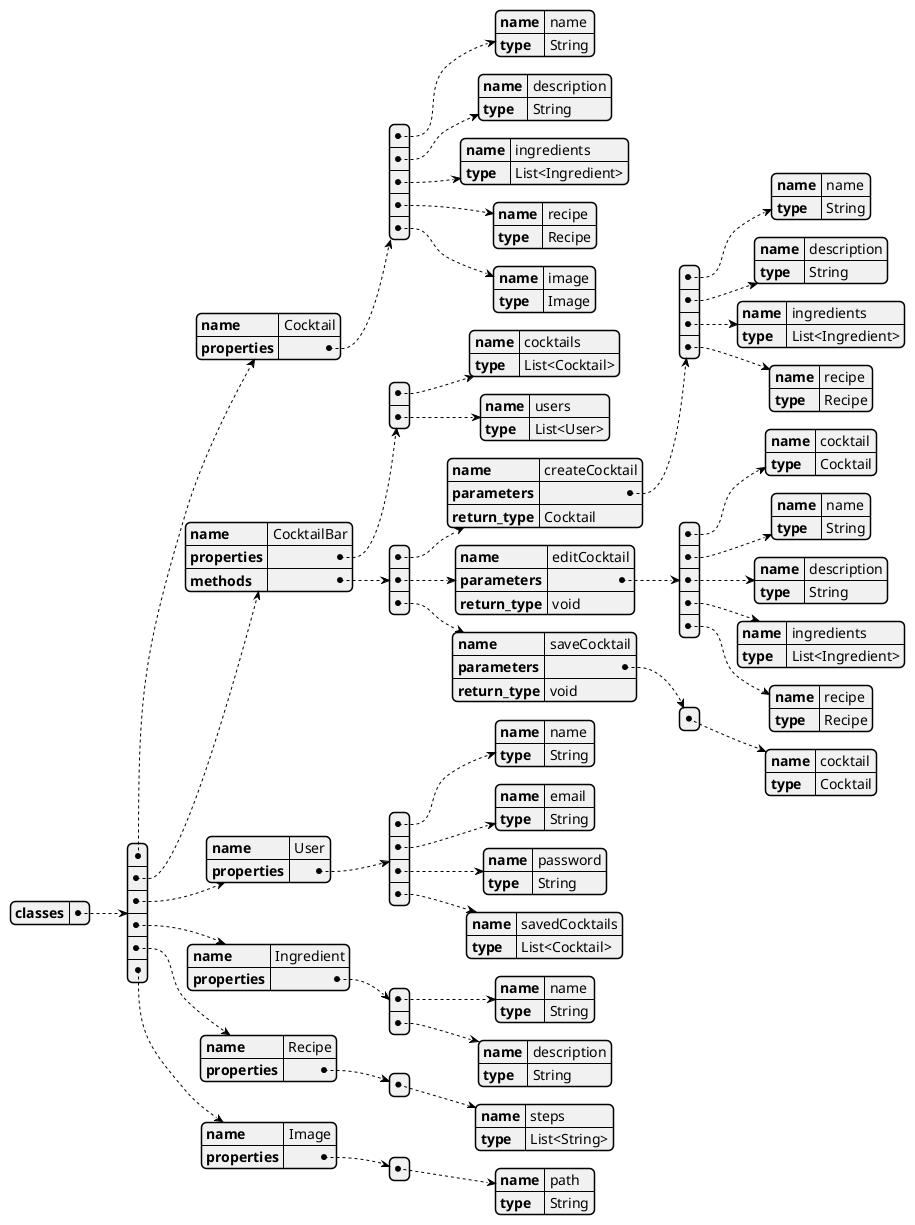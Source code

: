 @startyaml

classes:
  - name: Cocktail
    properties:
      - name: name
        type: String
      - name: description
        type: String
      - name: ingredients
        type: List<Ingredient>
      - name: recipe
        type: Recipe
      - name: image
        type: Image

  - name: CocktailBar
    properties:
      - name: cocktails
        type: List<Cocktail>
      - name: users
        type: List<User>
    methods:
      - name: createCocktail
        parameters:
          - name: name
            type: String
          - name: description
            type: String
          - name: ingredients
            type: List<Ingredient>
          - name: recipe
            type: Recipe
        return_type: Cocktail
      - name: editCocktail
        parameters:
          - name: cocktail
            type: Cocktail
          - name: name
            type: String
          - name: description
            type: String
          - name: ingredients
            type: List<Ingredient>
          - name: recipe
            type: Recipe
        return_type: void
      - name: saveCocktail
        parameters:
          - name: cocktail
            type: Cocktail
        return_type: void

  - name: User
    properties:
      - name: name
        type: String
      - name: email
        type: String
      - name: password
        type: String
      - name: savedCocktails
        type: List<Cocktail>

  - name: Ingredient
    properties:
      - name: name
        type: String
      - name: description
        type: String

  - name: Recipe
    properties:
      - name: steps
        type: List<String>

  - name: Image
    properties:
      - name: path
        type: String

@endyaml